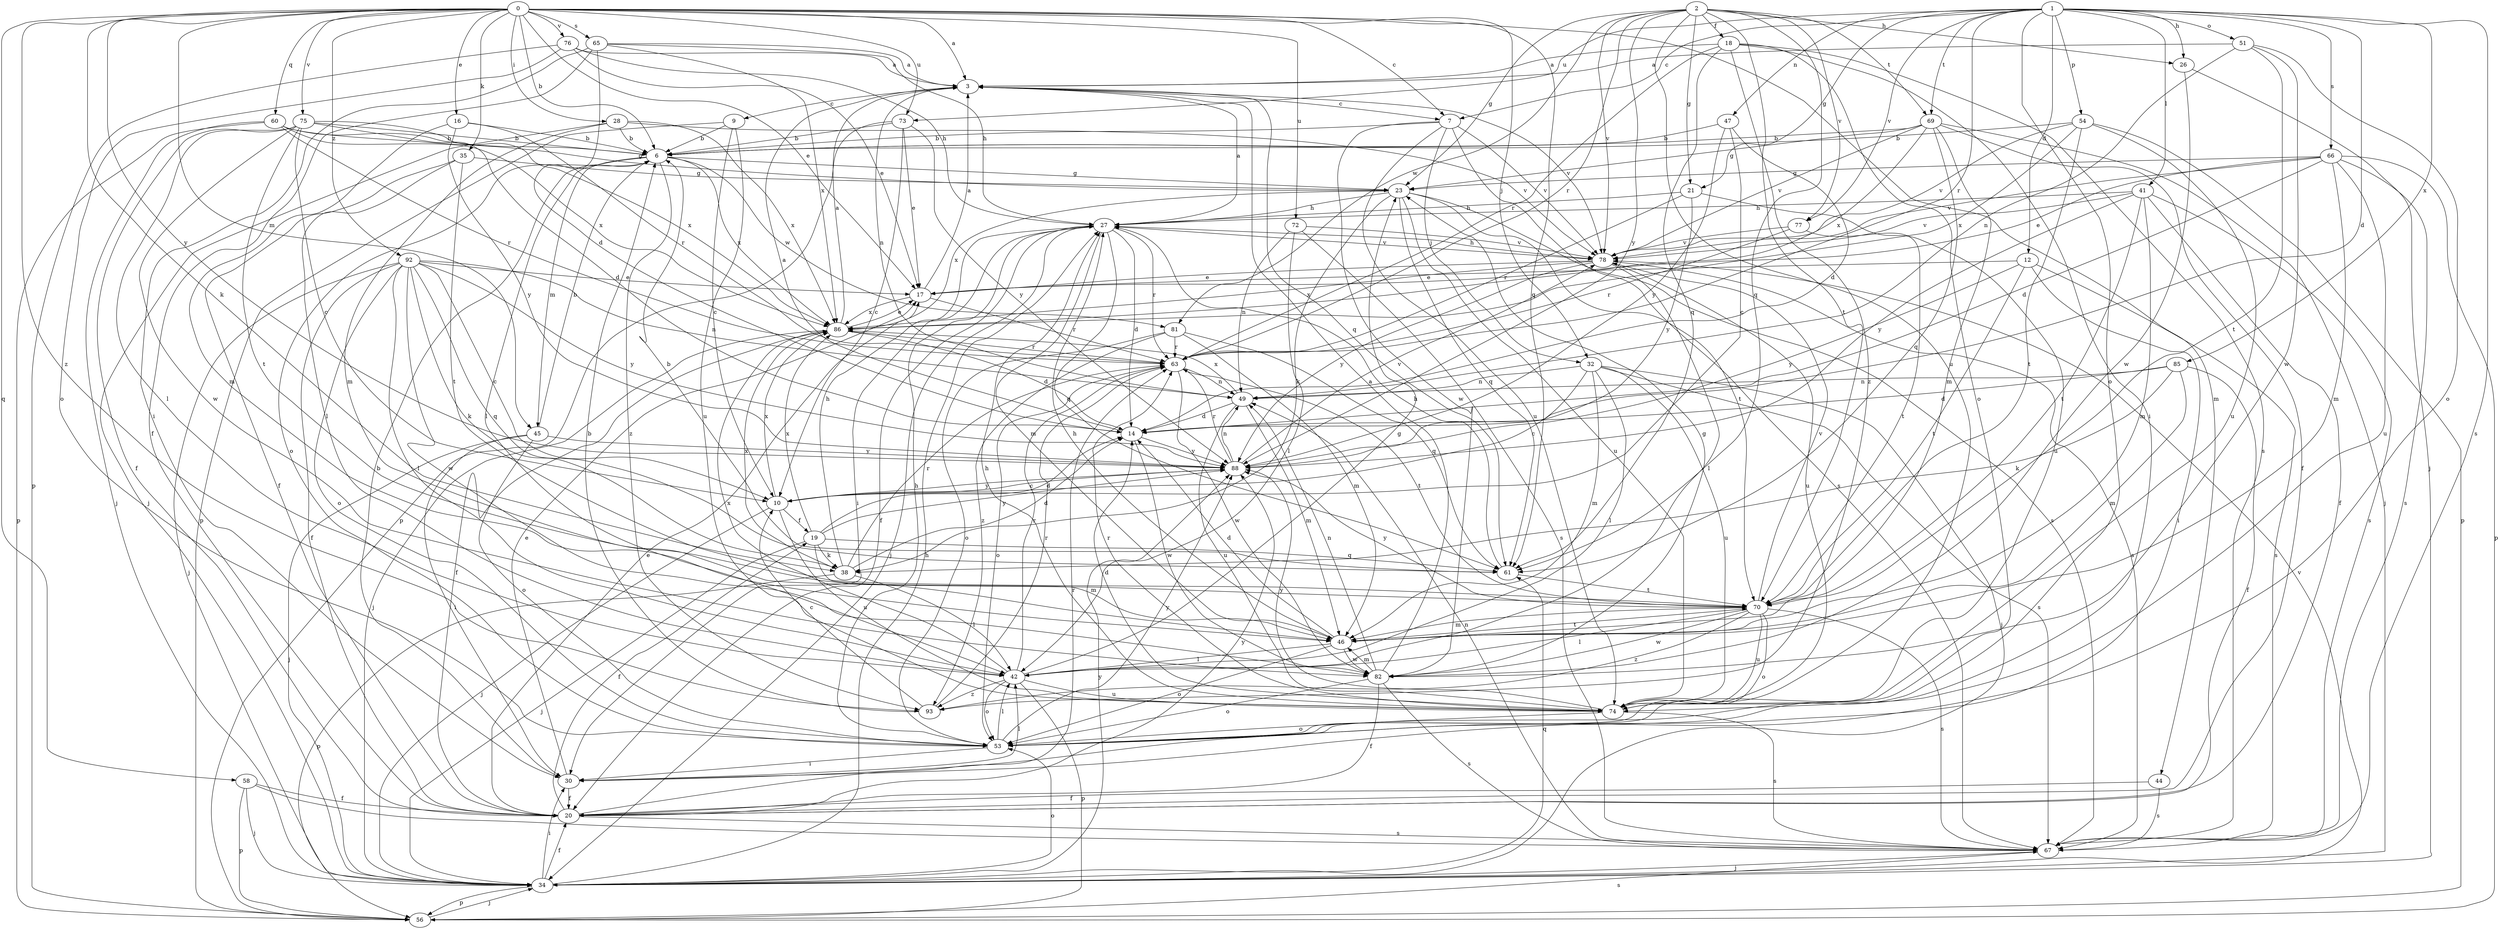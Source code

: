 strict digraph  {
0;
1;
2;
3;
6;
7;
9;
10;
12;
14;
16;
17;
18;
19;
20;
21;
23;
26;
27;
28;
30;
32;
34;
35;
38;
41;
42;
44;
45;
46;
47;
49;
51;
53;
54;
56;
58;
60;
61;
63;
65;
66;
67;
69;
70;
72;
73;
74;
75;
76;
77;
78;
81;
82;
85;
86;
88;
92;
93;
0 -> 3  [label=a];
0 -> 6  [label=b];
0 -> 7  [label=c];
0 -> 16  [label=e];
0 -> 17  [label=e];
0 -> 28  [label=i];
0 -> 32  [label=j];
0 -> 35  [label=k];
0 -> 38  [label=k];
0 -> 44  [label=m];
0 -> 45  [label=m];
0 -> 58  [label=q];
0 -> 60  [label=q];
0 -> 61  [label=q];
0 -> 65  [label=s];
0 -> 72  [label=u];
0 -> 73  [label=u];
0 -> 75  [label=v];
0 -> 76  [label=v];
0 -> 88  [label=y];
0 -> 92  [label=z];
0 -> 93  [label=z];
1 -> 7  [label=c];
1 -> 12  [label=d];
1 -> 14  [label=d];
1 -> 21  [label=g];
1 -> 26  [label=h];
1 -> 41  [label=l];
1 -> 47  [label=n];
1 -> 51  [label=o];
1 -> 53  [label=o];
1 -> 54  [label=p];
1 -> 63  [label=r];
1 -> 66  [label=s];
1 -> 67  [label=s];
1 -> 69  [label=t];
1 -> 73  [label=u];
1 -> 77  [label=v];
1 -> 85  [label=x];
2 -> 18  [label=f];
2 -> 21  [label=g];
2 -> 23  [label=g];
2 -> 26  [label=h];
2 -> 61  [label=q];
2 -> 63  [label=r];
2 -> 69  [label=t];
2 -> 70  [label=t];
2 -> 74  [label=u];
2 -> 77  [label=v];
2 -> 78  [label=v];
2 -> 81  [label=w];
2 -> 88  [label=y];
3 -> 7  [label=c];
3 -> 9  [label=c];
3 -> 49  [label=n];
3 -> 61  [label=q];
3 -> 78  [label=v];
6 -> 23  [label=g];
6 -> 42  [label=l];
6 -> 45  [label=m];
6 -> 53  [label=o];
6 -> 81  [label=w];
6 -> 86  [label=x];
6 -> 93  [label=z];
7 -> 6  [label=b];
7 -> 32  [label=j];
7 -> 67  [label=s];
7 -> 74  [label=u];
7 -> 78  [label=v];
7 -> 82  [label=w];
9 -> 6  [label=b];
9 -> 10  [label=c];
9 -> 56  [label=p];
9 -> 74  [label=u];
10 -> 19  [label=f];
10 -> 34  [label=j];
10 -> 74  [label=u];
10 -> 86  [label=x];
10 -> 88  [label=y];
12 -> 17  [label=e];
12 -> 30  [label=i];
12 -> 67  [label=s];
12 -> 70  [label=t];
12 -> 88  [label=y];
14 -> 3  [label=a];
14 -> 82  [label=w];
14 -> 88  [label=y];
16 -> 6  [label=b];
16 -> 46  [label=m];
16 -> 63  [label=r];
16 -> 88  [label=y];
17 -> 3  [label=a];
17 -> 63  [label=r];
17 -> 86  [label=x];
18 -> 3  [label=a];
18 -> 30  [label=i];
18 -> 53  [label=o];
18 -> 61  [label=q];
18 -> 63  [label=r];
18 -> 67  [label=s];
18 -> 93  [label=z];
19 -> 14  [label=d];
19 -> 34  [label=j];
19 -> 38  [label=k];
19 -> 46  [label=m];
19 -> 61  [label=q];
19 -> 86  [label=x];
19 -> 88  [label=y];
20 -> 17  [label=e];
20 -> 19  [label=f];
20 -> 63  [label=r];
20 -> 67  [label=s];
20 -> 88  [label=y];
21 -> 27  [label=h];
21 -> 63  [label=r];
21 -> 74  [label=u];
21 -> 88  [label=y];
23 -> 27  [label=h];
23 -> 38  [label=k];
23 -> 61  [label=q];
23 -> 67  [label=s];
23 -> 70  [label=t];
23 -> 74  [label=u];
23 -> 86  [label=x];
26 -> 34  [label=j];
26 -> 82  [label=w];
27 -> 3  [label=a];
27 -> 14  [label=d];
27 -> 20  [label=f];
27 -> 30  [label=i];
27 -> 34  [label=j];
27 -> 46  [label=m];
27 -> 61  [label=q];
27 -> 63  [label=r];
27 -> 78  [label=v];
28 -> 6  [label=b];
28 -> 34  [label=j];
28 -> 46  [label=m];
28 -> 78  [label=v];
28 -> 86  [label=x];
30 -> 6  [label=b];
30 -> 17  [label=e];
30 -> 20  [label=f];
30 -> 42  [label=l];
32 -> 10  [label=c];
32 -> 34  [label=j];
32 -> 42  [label=l];
32 -> 46  [label=m];
32 -> 49  [label=n];
32 -> 67  [label=s];
32 -> 74  [label=u];
34 -> 20  [label=f];
34 -> 27  [label=h];
34 -> 30  [label=i];
34 -> 53  [label=o];
34 -> 56  [label=p];
34 -> 61  [label=q];
34 -> 78  [label=v];
34 -> 88  [label=y];
35 -> 20  [label=f];
35 -> 23  [label=g];
35 -> 42  [label=l];
35 -> 70  [label=t];
38 -> 14  [label=d];
38 -> 27  [label=h];
38 -> 42  [label=l];
38 -> 56  [label=p];
38 -> 63  [label=r];
38 -> 86  [label=x];
41 -> 20  [label=f];
41 -> 27  [label=h];
41 -> 46  [label=m];
41 -> 67  [label=s];
41 -> 70  [label=t];
41 -> 78  [label=v];
41 -> 88  [label=y];
42 -> 23  [label=g];
42 -> 53  [label=o];
42 -> 56  [label=p];
42 -> 63  [label=r];
42 -> 74  [label=u];
42 -> 86  [label=x];
42 -> 93  [label=z];
44 -> 20  [label=f];
44 -> 67  [label=s];
45 -> 6  [label=b];
45 -> 30  [label=i];
45 -> 34  [label=j];
45 -> 53  [label=o];
45 -> 88  [label=y];
46 -> 14  [label=d];
46 -> 27  [label=h];
46 -> 42  [label=l];
46 -> 53  [label=o];
46 -> 70  [label=t];
46 -> 82  [label=w];
47 -> 6  [label=b];
47 -> 10  [label=c];
47 -> 14  [label=d];
47 -> 88  [label=y];
49 -> 14  [label=d];
49 -> 46  [label=m];
49 -> 74  [label=u];
49 -> 86  [label=x];
51 -> 3  [label=a];
51 -> 49  [label=n];
51 -> 53  [label=o];
51 -> 70  [label=t];
51 -> 82  [label=w];
53 -> 27  [label=h];
53 -> 30  [label=i];
53 -> 42  [label=l];
53 -> 88  [label=y];
54 -> 6  [label=b];
54 -> 56  [label=p];
54 -> 70  [label=t];
54 -> 74  [label=u];
54 -> 78  [label=v];
54 -> 86  [label=x];
56 -> 34  [label=j];
56 -> 67  [label=s];
58 -> 20  [label=f];
58 -> 34  [label=j];
58 -> 56  [label=p];
58 -> 67  [label=s];
60 -> 6  [label=b];
60 -> 23  [label=g];
60 -> 34  [label=j];
60 -> 56  [label=p];
60 -> 63  [label=r];
60 -> 86  [label=x];
61 -> 6  [label=b];
61 -> 27  [label=h];
61 -> 70  [label=t];
63 -> 49  [label=n];
63 -> 53  [label=o];
63 -> 70  [label=t];
63 -> 82  [label=w];
65 -> 3  [label=a];
65 -> 14  [label=d];
65 -> 20  [label=f];
65 -> 27  [label=h];
65 -> 30  [label=i];
65 -> 86  [label=x];
66 -> 14  [label=d];
66 -> 17  [label=e];
66 -> 23  [label=g];
66 -> 46  [label=m];
66 -> 56  [label=p];
66 -> 67  [label=s];
66 -> 74  [label=u];
66 -> 78  [label=v];
67 -> 34  [label=j];
67 -> 49  [label=n];
69 -> 6  [label=b];
69 -> 20  [label=f];
69 -> 23  [label=g];
69 -> 34  [label=j];
69 -> 46  [label=m];
69 -> 61  [label=q];
69 -> 78  [label=v];
69 -> 86  [label=x];
70 -> 42  [label=l];
70 -> 46  [label=m];
70 -> 53  [label=o];
70 -> 67  [label=s];
70 -> 74  [label=u];
70 -> 78  [label=v];
70 -> 82  [label=w];
70 -> 88  [label=y];
70 -> 93  [label=z];
72 -> 42  [label=l];
72 -> 49  [label=n];
72 -> 67  [label=s];
72 -> 78  [label=v];
73 -> 6  [label=b];
73 -> 10  [label=c];
73 -> 17  [label=e];
73 -> 56  [label=p];
73 -> 88  [label=y];
74 -> 14  [label=d];
74 -> 27  [label=h];
74 -> 53  [label=o];
74 -> 63  [label=r];
74 -> 67  [label=s];
74 -> 88  [label=y];
75 -> 6  [label=b];
75 -> 10  [label=c];
75 -> 14  [label=d];
75 -> 20  [label=f];
75 -> 42  [label=l];
75 -> 70  [label=t];
75 -> 82  [label=w];
75 -> 86  [label=x];
76 -> 3  [label=a];
76 -> 17  [label=e];
76 -> 27  [label=h];
76 -> 53  [label=o];
76 -> 56  [label=p];
77 -> 63  [label=r];
77 -> 70  [label=t];
77 -> 78  [label=v];
78 -> 17  [label=e];
78 -> 27  [label=h];
78 -> 42  [label=l];
78 -> 67  [label=s];
78 -> 74  [label=u];
78 -> 86  [label=x];
78 -> 88  [label=y];
81 -> 46  [label=m];
81 -> 53  [label=o];
81 -> 61  [label=q];
81 -> 63  [label=r];
81 -> 93  [label=z];
82 -> 3  [label=a];
82 -> 20  [label=f];
82 -> 23  [label=g];
82 -> 46  [label=m];
82 -> 49  [label=n];
82 -> 53  [label=o];
82 -> 67  [label=s];
85 -> 14  [label=d];
85 -> 20  [label=f];
85 -> 38  [label=k];
85 -> 46  [label=m];
85 -> 49  [label=n];
86 -> 3  [label=a];
86 -> 14  [label=d];
86 -> 17  [label=e];
86 -> 20  [label=f];
86 -> 34  [label=j];
86 -> 63  [label=r];
88 -> 10  [label=c];
88 -> 49  [label=n];
88 -> 63  [label=r];
88 -> 78  [label=v];
92 -> 10  [label=c];
92 -> 17  [label=e];
92 -> 20  [label=f];
92 -> 34  [label=j];
92 -> 38  [label=k];
92 -> 42  [label=l];
92 -> 49  [label=n];
92 -> 53  [label=o];
92 -> 61  [label=q];
92 -> 82  [label=w];
92 -> 88  [label=y];
93 -> 6  [label=b];
93 -> 10  [label=c];
93 -> 63  [label=r];
}
